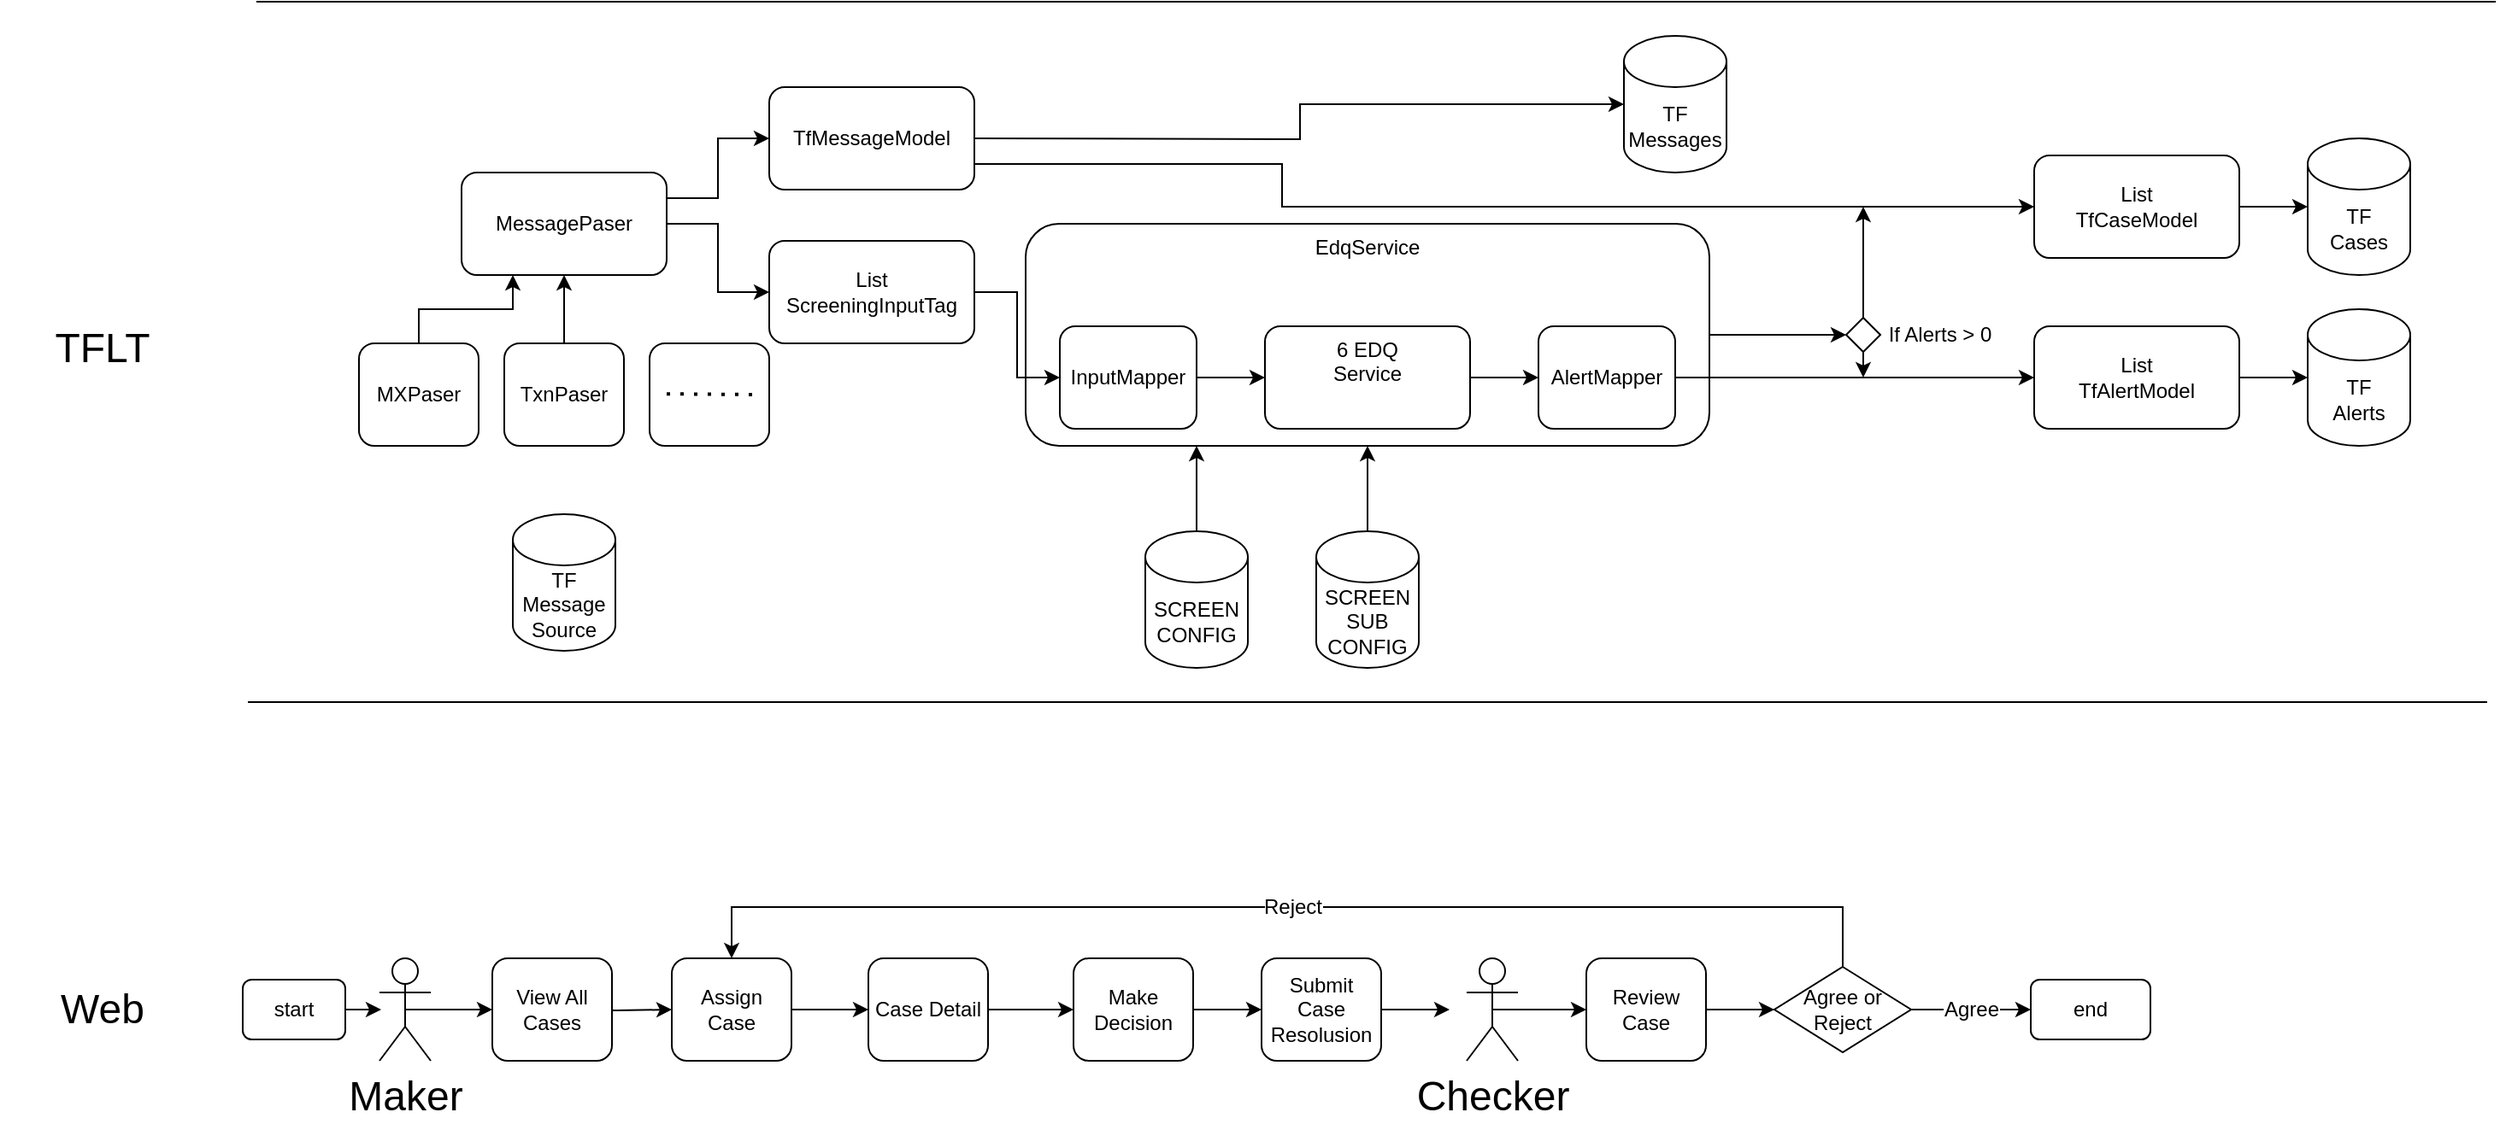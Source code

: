 <mxfile version="14.8.2" type="device"><diagram id="rmVFRPw1eKr7rPRBeTEu" name="Page-1"><mxGraphModel dx="1718" dy="896" grid="1" gridSize="10" guides="1" tooltips="1" connect="1" arrows="1" fold="1" page="1" pageScale="1" pageWidth="827" pageHeight="1169" math="0" shadow="0"><root><mxCell id="0"/><mxCell id="1" parent="0"/><mxCell id="OqFNfEjZqH1aPJHrKmqX-1" value="" style="rounded=1;whiteSpace=wrap;html=1;" vertex="1" parent="1"><mxGeometry x="570" y="580" width="70" height="60" as="geometry"/></mxCell><mxCell id="OqFNfEjZqH1aPJHrKmqX-2" value="" style="edgeStyle=orthogonalEdgeStyle;rounded=0;orthogonalLoop=1;jettySize=auto;html=1;" edge="1" parent="1" source="OqFNfEjZqH1aPJHrKmqX-4"><mxGeometry relative="1" as="geometry"><mxPoint x="640" y="550" as="targetPoint"/><Array as="points"><mxPoint x="610" y="510"/><mxPoint x="610" y="550"/></Array></mxGeometry></mxCell><mxCell id="OqFNfEjZqH1aPJHrKmqX-3" style="edgeStyle=orthogonalEdgeStyle;rounded=0;orthogonalLoop=1;jettySize=auto;html=1;exitX=1;exitY=0.25;exitDx=0;exitDy=0;entryX=0;entryY=0.5;entryDx=0;entryDy=0;" edge="1" parent="1" source="OqFNfEjZqH1aPJHrKmqX-4" target="OqFNfEjZqH1aPJHrKmqX-11"><mxGeometry relative="1" as="geometry"><mxPoint x="610" y="460" as="targetPoint"/></mxGeometry></mxCell><mxCell id="OqFNfEjZqH1aPJHrKmqX-4" value="MessagePaser" style="rounded=1;whiteSpace=wrap;html=1;" vertex="1" parent="1"><mxGeometry x="460" y="480" width="120" height="60" as="geometry"/></mxCell><mxCell id="OqFNfEjZqH1aPJHrKmqX-5" style="edgeStyle=orthogonalEdgeStyle;rounded=0;orthogonalLoop=1;jettySize=auto;html=1;exitX=0.5;exitY=0;exitDx=0;exitDy=0;entryX=0.25;entryY=1;entryDx=0;entryDy=0;startArrow=none;startFill=0;endArrow=classic;endFill=1;" edge="1" parent="1" source="OqFNfEjZqH1aPJHrKmqX-6" target="OqFNfEjZqH1aPJHrKmqX-4"><mxGeometry relative="1" as="geometry"/></mxCell><mxCell id="OqFNfEjZqH1aPJHrKmqX-6" value="MXPaser" style="rounded=1;whiteSpace=wrap;html=1;" vertex="1" parent="1"><mxGeometry x="400" y="580" width="70" height="60" as="geometry"/></mxCell><mxCell id="OqFNfEjZqH1aPJHrKmqX-7" value="TxnPaser" style="rounded=1;whiteSpace=wrap;html=1;" vertex="1" parent="1"><mxGeometry x="485" y="580" width="70" height="60" as="geometry"/></mxCell><mxCell id="OqFNfEjZqH1aPJHrKmqX-8" value="" style="endArrow=classic;html=1;exitX=0.5;exitY=0;exitDx=0;exitDy=0;entryX=0.5;entryY=1;entryDx=0;entryDy=0;" edge="1" parent="1" source="OqFNfEjZqH1aPJHrKmqX-7" target="OqFNfEjZqH1aPJHrKmqX-4"><mxGeometry width="50" height="50" relative="1" as="geometry"><mxPoint x="1070" y="820" as="sourcePoint"/><mxPoint x="1120" y="770" as="targetPoint"/></mxGeometry></mxCell><mxCell id="OqFNfEjZqH1aPJHrKmqX-9" style="edgeStyle=orthogonalEdgeStyle;rounded=0;orthogonalLoop=1;jettySize=auto;html=1;entryX=0;entryY=0.5;entryDx=0;entryDy=0;entryPerimeter=0;" edge="1" parent="1" target="OqFNfEjZqH1aPJHrKmqX-25"><mxGeometry relative="1" as="geometry"><mxPoint x="760" y="460" as="sourcePoint"/></mxGeometry></mxCell><mxCell id="OqFNfEjZqH1aPJHrKmqX-10" style="edgeStyle=orthogonalEdgeStyle;rounded=0;orthogonalLoop=1;jettySize=auto;html=1;exitX=1;exitY=0.75;exitDx=0;exitDy=0;entryX=0;entryY=0.5;entryDx=0;entryDy=0;startArrow=none;startFill=0;endArrow=classic;endFill=1;" edge="1" parent="1" source="OqFNfEjZqH1aPJHrKmqX-11" target="OqFNfEjZqH1aPJHrKmqX-20"><mxGeometry relative="1" as="geometry"><mxPoint x="890.0" y="475" as="sourcePoint"/><Array as="points"><mxPoint x="940" y="475"/><mxPoint x="940" y="500"/></Array></mxGeometry></mxCell><mxCell id="OqFNfEjZqH1aPJHrKmqX-11" value="TfMessageModel" style="rounded=1;whiteSpace=wrap;html=1;" vertex="1" parent="1"><mxGeometry x="640" y="430" width="120" height="60" as="geometry"/></mxCell><mxCell id="OqFNfEjZqH1aPJHrKmqX-12" value="List&lt;br&gt;ScreeningInputTag" style="rounded=1;whiteSpace=wrap;html=1;" vertex="1" parent="1"><mxGeometry x="640" y="520" width="120" height="60" as="geometry"/></mxCell><mxCell id="OqFNfEjZqH1aPJHrKmqX-13" style="edgeStyle=orthogonalEdgeStyle;rounded=0;orthogonalLoop=1;jettySize=auto;html=1;exitX=1;exitY=0.5;exitDx=0;exitDy=0;entryX=0;entryY=0.5;entryDx=0;entryDy=0;startArrow=none;startFill=0;endArrow=classic;endFill=1;" edge="1" parent="1" source="OqFNfEjZqH1aPJHrKmqX-14" target="OqFNfEjZqH1aPJHrKmqX-36"><mxGeometry relative="1" as="geometry"><mxPoint x="1210" y="575" as="sourcePoint"/></mxGeometry></mxCell><mxCell id="OqFNfEjZqH1aPJHrKmqX-14" value="EdqService" style="rounded=1;whiteSpace=wrap;html=1;verticalAlign=top;" vertex="1" parent="1"><mxGeometry x="790" y="510" width="400" height="130" as="geometry"/></mxCell><mxCell id="OqFNfEjZqH1aPJHrKmqX-15" style="edgeStyle=orthogonalEdgeStyle;rounded=0;orthogonalLoop=1;jettySize=auto;html=1;entryX=0.25;entryY=1;entryDx=0;entryDy=0;" edge="1" parent="1" source="OqFNfEjZqH1aPJHrKmqX-16" target="OqFNfEjZqH1aPJHrKmqX-14"><mxGeometry relative="1" as="geometry"/></mxCell><mxCell id="OqFNfEjZqH1aPJHrKmqX-16" value="SCREEN&lt;br&gt;CONFIG" style="shape=cylinder3;whiteSpace=wrap;html=1;boundedLbl=1;backgroundOutline=1;size=15;" vertex="1" parent="1"><mxGeometry x="860" y="690" width="60" height="80" as="geometry"/></mxCell><mxCell id="OqFNfEjZqH1aPJHrKmqX-17" style="edgeStyle=orthogonalEdgeStyle;rounded=0;orthogonalLoop=1;jettySize=auto;html=1;entryX=0.5;entryY=1;entryDx=0;entryDy=0;" edge="1" parent="1" source="OqFNfEjZqH1aPJHrKmqX-18" target="OqFNfEjZqH1aPJHrKmqX-14"><mxGeometry relative="1" as="geometry"/></mxCell><mxCell id="OqFNfEjZqH1aPJHrKmqX-18" value="SCREEN&lt;br&gt;SUB&lt;br&gt;CONFIG" style="shape=cylinder3;whiteSpace=wrap;html=1;boundedLbl=1;backgroundOutline=1;size=15;" vertex="1" parent="1"><mxGeometry x="960" y="690" width="60" height="80" as="geometry"/></mxCell><mxCell id="OqFNfEjZqH1aPJHrKmqX-19" style="edgeStyle=orthogonalEdgeStyle;rounded=0;orthogonalLoop=1;jettySize=auto;html=1;exitX=1;exitY=0.5;exitDx=0;exitDy=0;entryX=0;entryY=0.5;entryDx=0;entryDy=0;entryPerimeter=0;" edge="1" parent="1" source="OqFNfEjZqH1aPJHrKmqX-20" target="OqFNfEjZqH1aPJHrKmqX-24"><mxGeometry relative="1" as="geometry"/></mxCell><mxCell id="OqFNfEjZqH1aPJHrKmqX-20" value="List&lt;br&gt;TfCaseModel" style="rounded=1;whiteSpace=wrap;html=1;" vertex="1" parent="1"><mxGeometry x="1380" y="470" width="120" height="60" as="geometry"/></mxCell><mxCell id="OqFNfEjZqH1aPJHrKmqX-21" style="edgeStyle=orthogonalEdgeStyle;rounded=0;orthogonalLoop=1;jettySize=auto;html=1;exitX=1;exitY=0.5;exitDx=0;exitDy=0;" edge="1" parent="1" source="OqFNfEjZqH1aPJHrKmqX-22" target="OqFNfEjZqH1aPJHrKmqX-23"><mxGeometry relative="1" as="geometry"/></mxCell><mxCell id="OqFNfEjZqH1aPJHrKmqX-22" value="List&lt;br&gt;TfAlertModel" style="rounded=1;whiteSpace=wrap;html=1;" vertex="1" parent="1"><mxGeometry x="1380" y="570" width="120" height="60" as="geometry"/></mxCell><mxCell id="OqFNfEjZqH1aPJHrKmqX-23" value="TF&lt;br&gt;Alerts" style="shape=cylinder3;whiteSpace=wrap;html=1;boundedLbl=1;backgroundOutline=1;size=15;" vertex="1" parent="1"><mxGeometry x="1540" y="560" width="60" height="80" as="geometry"/></mxCell><mxCell id="OqFNfEjZqH1aPJHrKmqX-24" value="TF&lt;br&gt;Cases" style="shape=cylinder3;whiteSpace=wrap;html=1;boundedLbl=1;backgroundOutline=1;size=15;" vertex="1" parent="1"><mxGeometry x="1540" y="460" width="60" height="80" as="geometry"/></mxCell><mxCell id="OqFNfEjZqH1aPJHrKmqX-25" value="TF&lt;br&gt;Messages" style="shape=cylinder3;whiteSpace=wrap;html=1;boundedLbl=1;backgroundOutline=1;size=15;" vertex="1" parent="1"><mxGeometry x="1140" y="400" width="60" height="80" as="geometry"/></mxCell><mxCell id="OqFNfEjZqH1aPJHrKmqX-26" value="" style="endArrow=none;html=1;exitX=1;exitY=0.5;exitDx=0;exitDy=0;startArrow=none;" edge="1" parent="1" source="OqFNfEjZqH1aPJHrKmqX-36"><mxGeometry width="50" height="50" relative="1" as="geometry"><mxPoint x="1080" y="600" as="sourcePoint"/><mxPoint x="1280" y="575" as="targetPoint"/></mxGeometry></mxCell><mxCell id="OqFNfEjZqH1aPJHrKmqX-27" value="If Alerts &amp;gt; 0" style="text;html=1;strokeColor=none;fillColor=none;align=center;verticalAlign=middle;whiteSpace=wrap;rounded=0;" vertex="1" parent="1"><mxGeometry x="1280" y="565" width="90" height="20" as="geometry"/></mxCell><mxCell id="OqFNfEjZqH1aPJHrKmqX-28" style="edgeStyle=orthogonalEdgeStyle;rounded=0;orthogonalLoop=1;jettySize=auto;html=1;exitX=1;exitY=0.5;exitDx=0;exitDy=0;entryX=0;entryY=0.5;entryDx=0;entryDy=0;startArrow=none;startFill=0;endArrow=classic;endFill=1;" edge="1" parent="1" source="OqFNfEjZqH1aPJHrKmqX-29" target="OqFNfEjZqH1aPJHrKmqX-22"><mxGeometry relative="1" as="geometry"/></mxCell><mxCell id="OqFNfEjZqH1aPJHrKmqX-29" value="AlertMapper" style="rounded=1;whiteSpace=wrap;html=1;" vertex="1" parent="1"><mxGeometry x="1090" y="570" width="80" height="60" as="geometry"/></mxCell><mxCell id="OqFNfEjZqH1aPJHrKmqX-30" value="" style="endArrow=none;dashed=1;html=1;dashPattern=1 3;strokeWidth=2;" edge="1" parent="1"><mxGeometry width="50" height="50" relative="1" as="geometry"><mxPoint x="580" y="609.58" as="sourcePoint"/><mxPoint x="630" y="610" as="targetPoint"/></mxGeometry></mxCell><mxCell id="OqFNfEjZqH1aPJHrKmqX-31" style="edgeStyle=orthogonalEdgeStyle;rounded=0;orthogonalLoop=1;jettySize=auto;html=1;exitX=1;exitY=0.5;exitDx=0;exitDy=0;entryX=0;entryY=0.5;entryDx=0;entryDy=0;startArrow=none;startFill=0;endArrow=classic;endFill=1;" edge="1" parent="1" source="OqFNfEjZqH1aPJHrKmqX-32" target="OqFNfEjZqH1aPJHrKmqX-38"><mxGeometry relative="1" as="geometry"/></mxCell><mxCell id="OqFNfEjZqH1aPJHrKmqX-32" value="InputMapper" style="rounded=1;whiteSpace=wrap;html=1;" vertex="1" parent="1"><mxGeometry x="810" y="570" width="80" height="60" as="geometry"/></mxCell><mxCell id="OqFNfEjZqH1aPJHrKmqX-33" style="edgeStyle=orthogonalEdgeStyle;rounded=0;orthogonalLoop=1;jettySize=auto;html=1;exitX=1;exitY=0.5;exitDx=0;exitDy=0;startArrow=none;startFill=0;endArrow=classic;endFill=1;" edge="1" parent="1" source="OqFNfEjZqH1aPJHrKmqX-12" target="OqFNfEjZqH1aPJHrKmqX-32"><mxGeometry relative="1" as="geometry"/></mxCell><mxCell id="OqFNfEjZqH1aPJHrKmqX-34" style="edgeStyle=orthogonalEdgeStyle;rounded=0;orthogonalLoop=1;jettySize=auto;html=1;exitX=0.5;exitY=1;exitDx=0;exitDy=0;startArrow=none;startFill=0;endArrow=classic;endFill=1;" edge="1" parent="1" source="OqFNfEjZqH1aPJHrKmqX-36"><mxGeometry relative="1" as="geometry"><mxPoint x="1280" y="600.0" as="targetPoint"/></mxGeometry></mxCell><mxCell id="OqFNfEjZqH1aPJHrKmqX-35" style="edgeStyle=orthogonalEdgeStyle;rounded=0;orthogonalLoop=1;jettySize=auto;html=1;exitX=0.5;exitY=0;exitDx=0;exitDy=0;startArrow=none;startFill=0;endArrow=classic;endFill=1;" edge="1" parent="1" source="OqFNfEjZqH1aPJHrKmqX-36"><mxGeometry relative="1" as="geometry"><mxPoint x="1280" y="500" as="targetPoint"/></mxGeometry></mxCell><mxCell id="OqFNfEjZqH1aPJHrKmqX-36" value="" style="rhombus;whiteSpace=wrap;html=1;" vertex="1" parent="1"><mxGeometry x="1270" y="565" width="20" height="20" as="geometry"/></mxCell><mxCell id="OqFNfEjZqH1aPJHrKmqX-37" style="edgeStyle=orthogonalEdgeStyle;rounded=0;orthogonalLoop=1;jettySize=auto;html=1;exitX=1;exitY=0.5;exitDx=0;exitDy=0;entryX=0;entryY=0.5;entryDx=0;entryDy=0;startArrow=none;startFill=0;endArrow=classic;endFill=1;" edge="1" parent="1" source="OqFNfEjZqH1aPJHrKmqX-38" target="OqFNfEjZqH1aPJHrKmqX-29"><mxGeometry relative="1" as="geometry"/></mxCell><mxCell id="OqFNfEjZqH1aPJHrKmqX-38" value="6 EDQ&lt;br&gt;Service" style="rounded=1;whiteSpace=wrap;html=1;verticalAlign=top;" vertex="1" parent="1"><mxGeometry x="930" y="570" width="120" height="60" as="geometry"/></mxCell><mxCell id="OqFNfEjZqH1aPJHrKmqX-39" value="TF&lt;br&gt;Message&lt;br&gt;Source" style="shape=cylinder3;whiteSpace=wrap;html=1;boundedLbl=1;backgroundOutline=1;size=15;" vertex="1" parent="1"><mxGeometry x="490" y="680" width="60" height="80" as="geometry"/></mxCell><mxCell id="OqFNfEjZqH1aPJHrKmqX-43" value="" style="endArrow=none;html=1;" edge="1" parent="1"><mxGeometry width="50" height="50" relative="1" as="geometry"><mxPoint x="340" y="380" as="sourcePoint"/><mxPoint x="1650" y="380" as="targetPoint"/></mxGeometry></mxCell><mxCell id="OqFNfEjZqH1aPJHrKmqX-44" value="" style="endArrow=none;html=1;" edge="1" parent="1"><mxGeometry width="50" height="50" relative="1" as="geometry"><mxPoint x="335" y="790" as="sourcePoint"/><mxPoint x="1645" y="790" as="targetPoint"/></mxGeometry></mxCell><mxCell id="OqFNfEjZqH1aPJHrKmqX-45" value="TFLT" style="text;html=1;strokeColor=none;fillColor=none;align=center;verticalAlign=middle;whiteSpace=wrap;rounded=0;fontSize=24;" vertex="1" parent="1"><mxGeometry x="190" y="530" width="120" height="105" as="geometry"/></mxCell><mxCell id="OqFNfEjZqH1aPJHrKmqX-54" style="edgeStyle=orthogonalEdgeStyle;rounded=0;orthogonalLoop=1;jettySize=auto;html=1;entryX=0;entryY=0.5;entryDx=0;entryDy=0;fontSize=24;" edge="1" parent="1" target="OqFNfEjZqH1aPJHrKmqX-53"><mxGeometry relative="1" as="geometry"><mxPoint x="518" y="970" as="sourcePoint"/></mxGeometry></mxCell><mxCell id="OqFNfEjZqH1aPJHrKmqX-110" style="edgeStyle=orthogonalEdgeStyle;rounded=0;orthogonalLoop=1;jettySize=auto;html=1;exitX=0.5;exitY=0.5;exitDx=0;exitDy=0;exitPerimeter=0;entryX=0;entryY=0.5;entryDx=0;entryDy=0;fontSize=12;" edge="1" parent="1" source="OqFNfEjZqH1aPJHrKmqX-48" target="OqFNfEjZqH1aPJHrKmqX-109"><mxGeometry relative="1" as="geometry"/></mxCell><mxCell id="OqFNfEjZqH1aPJHrKmqX-48" value="Maker" style="shape=umlActor;verticalLabelPosition=bottom;verticalAlign=top;html=1;outlineConnect=0;fontSize=24;" vertex="1" parent="1"><mxGeometry x="412" y="940" width="30" height="60" as="geometry"/></mxCell><mxCell id="OqFNfEjZqH1aPJHrKmqX-50" value="Web" style="text;html=1;strokeColor=none;fillColor=none;align=center;verticalAlign=middle;whiteSpace=wrap;rounded=0;fontSize=24;" vertex="1" parent="1"><mxGeometry x="230" y="960" width="40" height="20" as="geometry"/></mxCell><mxCell id="OqFNfEjZqH1aPJHrKmqX-99" style="edgeStyle=orthogonalEdgeStyle;rounded=0;orthogonalLoop=1;jettySize=auto;html=1;exitX=1;exitY=0.5;exitDx=0;exitDy=0;entryX=0;entryY=0.5;entryDx=0;entryDy=0;fontSize=12;" edge="1" parent="1" source="OqFNfEjZqH1aPJHrKmqX-53" target="OqFNfEjZqH1aPJHrKmqX-58"><mxGeometry relative="1" as="geometry"/></mxCell><mxCell id="OqFNfEjZqH1aPJHrKmqX-53" value="Assign&lt;br&gt;Case" style="rounded=1;whiteSpace=wrap;html=1;" vertex="1" parent="1"><mxGeometry x="583" y="940" width="70" height="60" as="geometry"/></mxCell><mxCell id="OqFNfEjZqH1aPJHrKmqX-68" style="edgeStyle=orthogonalEdgeStyle;rounded=0;orthogonalLoop=1;jettySize=auto;html=1;exitX=1;exitY=0.5;exitDx=0;exitDy=0;entryX=0;entryY=0.5;entryDx=0;entryDy=0;fontSize=24;" edge="1" parent="1" source="OqFNfEjZqH1aPJHrKmqX-58" target="OqFNfEjZqH1aPJHrKmqX-66"><mxGeometry relative="1" as="geometry"/></mxCell><mxCell id="OqFNfEjZqH1aPJHrKmqX-58" value="Case Detail" style="rounded=1;whiteSpace=wrap;html=1;" vertex="1" parent="1"><mxGeometry x="698" y="940" width="70" height="60" as="geometry"/></mxCell><mxCell id="OqFNfEjZqH1aPJHrKmqX-72" style="edgeStyle=orthogonalEdgeStyle;rounded=0;orthogonalLoop=1;jettySize=auto;html=1;exitX=1;exitY=0.5;exitDx=0;exitDy=0;entryX=0;entryY=0.5;entryDx=0;entryDy=0;fontSize=24;" edge="1" parent="1" source="OqFNfEjZqH1aPJHrKmqX-66" target="OqFNfEjZqH1aPJHrKmqX-69"><mxGeometry relative="1" as="geometry"/></mxCell><mxCell id="OqFNfEjZqH1aPJHrKmqX-66" value="Make Decision" style="rounded=1;whiteSpace=wrap;html=1;" vertex="1" parent="1"><mxGeometry x="818" y="940" width="70" height="60" as="geometry"/></mxCell><mxCell id="OqFNfEjZqH1aPJHrKmqX-75" style="edgeStyle=orthogonalEdgeStyle;rounded=0;orthogonalLoop=1;jettySize=auto;html=1;exitX=1;exitY=0.5;exitDx=0;exitDy=0;fontSize=24;" edge="1" parent="1" source="OqFNfEjZqH1aPJHrKmqX-69"><mxGeometry relative="1" as="geometry"><mxPoint x="1038" y="970" as="targetPoint"/></mxGeometry></mxCell><mxCell id="OqFNfEjZqH1aPJHrKmqX-69" value="Submit&lt;br&gt;Case Resolusion" style="rounded=1;whiteSpace=wrap;html=1;" vertex="1" parent="1"><mxGeometry x="928" y="940" width="70" height="60" as="geometry"/></mxCell><mxCell id="OqFNfEjZqH1aPJHrKmqX-77" style="edgeStyle=orthogonalEdgeStyle;rounded=0;orthogonalLoop=1;jettySize=auto;html=1;exitX=0.5;exitY=0.5;exitDx=0;exitDy=0;exitPerimeter=0;fontSize=24;" edge="1" parent="1" source="OqFNfEjZqH1aPJHrKmqX-73" target="OqFNfEjZqH1aPJHrKmqX-76"><mxGeometry relative="1" as="geometry"/></mxCell><mxCell id="OqFNfEjZqH1aPJHrKmqX-73" value="Checker" style="shape=umlActor;verticalLabelPosition=bottom;verticalAlign=top;html=1;outlineConnect=0;fontSize=24;" vertex="1" parent="1"><mxGeometry x="1048" y="940" width="30" height="60" as="geometry"/></mxCell><mxCell id="OqFNfEjZqH1aPJHrKmqX-79" style="edgeStyle=orthogonalEdgeStyle;rounded=0;orthogonalLoop=1;jettySize=auto;html=1;exitX=1;exitY=0.5;exitDx=0;exitDy=0;entryX=0;entryY=0.5;entryDx=0;entryDy=0;fontSize=12;" edge="1" parent="1" source="OqFNfEjZqH1aPJHrKmqX-76" target="OqFNfEjZqH1aPJHrKmqX-78"><mxGeometry relative="1" as="geometry"/></mxCell><mxCell id="OqFNfEjZqH1aPJHrKmqX-76" value="Review&lt;br&gt;Case" style="rounded=1;whiteSpace=wrap;html=1;" vertex="1" parent="1"><mxGeometry x="1118" y="940" width="70" height="60" as="geometry"/></mxCell><mxCell id="OqFNfEjZqH1aPJHrKmqX-81" value="Agree" style="edgeStyle=orthogonalEdgeStyle;rounded=0;orthogonalLoop=1;jettySize=auto;html=1;exitX=1;exitY=0.5;exitDx=0;exitDy=0;entryX=0;entryY=0.5;entryDx=0;entryDy=0;fontSize=12;" edge="1" parent="1" source="OqFNfEjZqH1aPJHrKmqX-78" target="OqFNfEjZqH1aPJHrKmqX-80"><mxGeometry relative="1" as="geometry"/></mxCell><mxCell id="OqFNfEjZqH1aPJHrKmqX-82" value="Reject" style="edgeStyle=orthogonalEdgeStyle;rounded=0;orthogonalLoop=1;jettySize=auto;html=1;fontSize=12;exitX=0.5;exitY=0;exitDx=0;exitDy=0;" edge="1" parent="1" source="OqFNfEjZqH1aPJHrKmqX-78"><mxGeometry relative="1" as="geometry"><mxPoint x="1293" y="940" as="sourcePoint"/><mxPoint x="618" y="940" as="targetPoint"/><Array as="points"><mxPoint x="1268" y="910"/><mxPoint x="618" y="910"/></Array></mxGeometry></mxCell><mxCell id="OqFNfEjZqH1aPJHrKmqX-78" value="Agree or Reject" style="rhombus;whiteSpace=wrap;html=1;fontSize=12;" vertex="1" parent="1"><mxGeometry x="1228" y="945" width="80" height="50" as="geometry"/></mxCell><mxCell id="OqFNfEjZqH1aPJHrKmqX-80" value="end" style="rounded=1;whiteSpace=wrap;html=1;fontSize=12;" vertex="1" parent="1"><mxGeometry x="1378" y="952.5" width="70" height="35" as="geometry"/></mxCell><mxCell id="OqFNfEjZqH1aPJHrKmqX-107" style="edgeStyle=orthogonalEdgeStyle;rounded=0;orthogonalLoop=1;jettySize=auto;html=1;exitX=1;exitY=0.5;exitDx=0;exitDy=0;entryX=0;entryY=0.5;entryDx=0;entryDy=0;fontSize=12;" edge="1" parent="1" source="OqFNfEjZqH1aPJHrKmqX-85"><mxGeometry relative="1" as="geometry"><mxPoint x="413" y="970" as="targetPoint"/></mxGeometry></mxCell><mxCell id="OqFNfEjZqH1aPJHrKmqX-85" value="start" style="rounded=1;whiteSpace=wrap;html=1;fontSize=12;" vertex="1" parent="1"><mxGeometry x="332" y="952.5" width="60" height="35" as="geometry"/></mxCell><mxCell id="OqFNfEjZqH1aPJHrKmqX-109" value="View All Cases" style="rounded=1;whiteSpace=wrap;html=1;" vertex="1" parent="1"><mxGeometry x="478" y="940" width="70" height="60" as="geometry"/></mxCell><mxCell id="OqFNfEjZqH1aPJHrKmqX-111" style="edgeStyle=orthogonalEdgeStyle;rounded=0;orthogonalLoop=1;jettySize=auto;html=1;exitX=0.5;exitY=1;exitDx=0;exitDy=0;fontSize=12;" edge="1" parent="1" source="OqFNfEjZqH1aPJHrKmqX-58" target="OqFNfEjZqH1aPJHrKmqX-58"><mxGeometry relative="1" as="geometry"/></mxCell></root></mxGraphModel></diagram></mxfile>